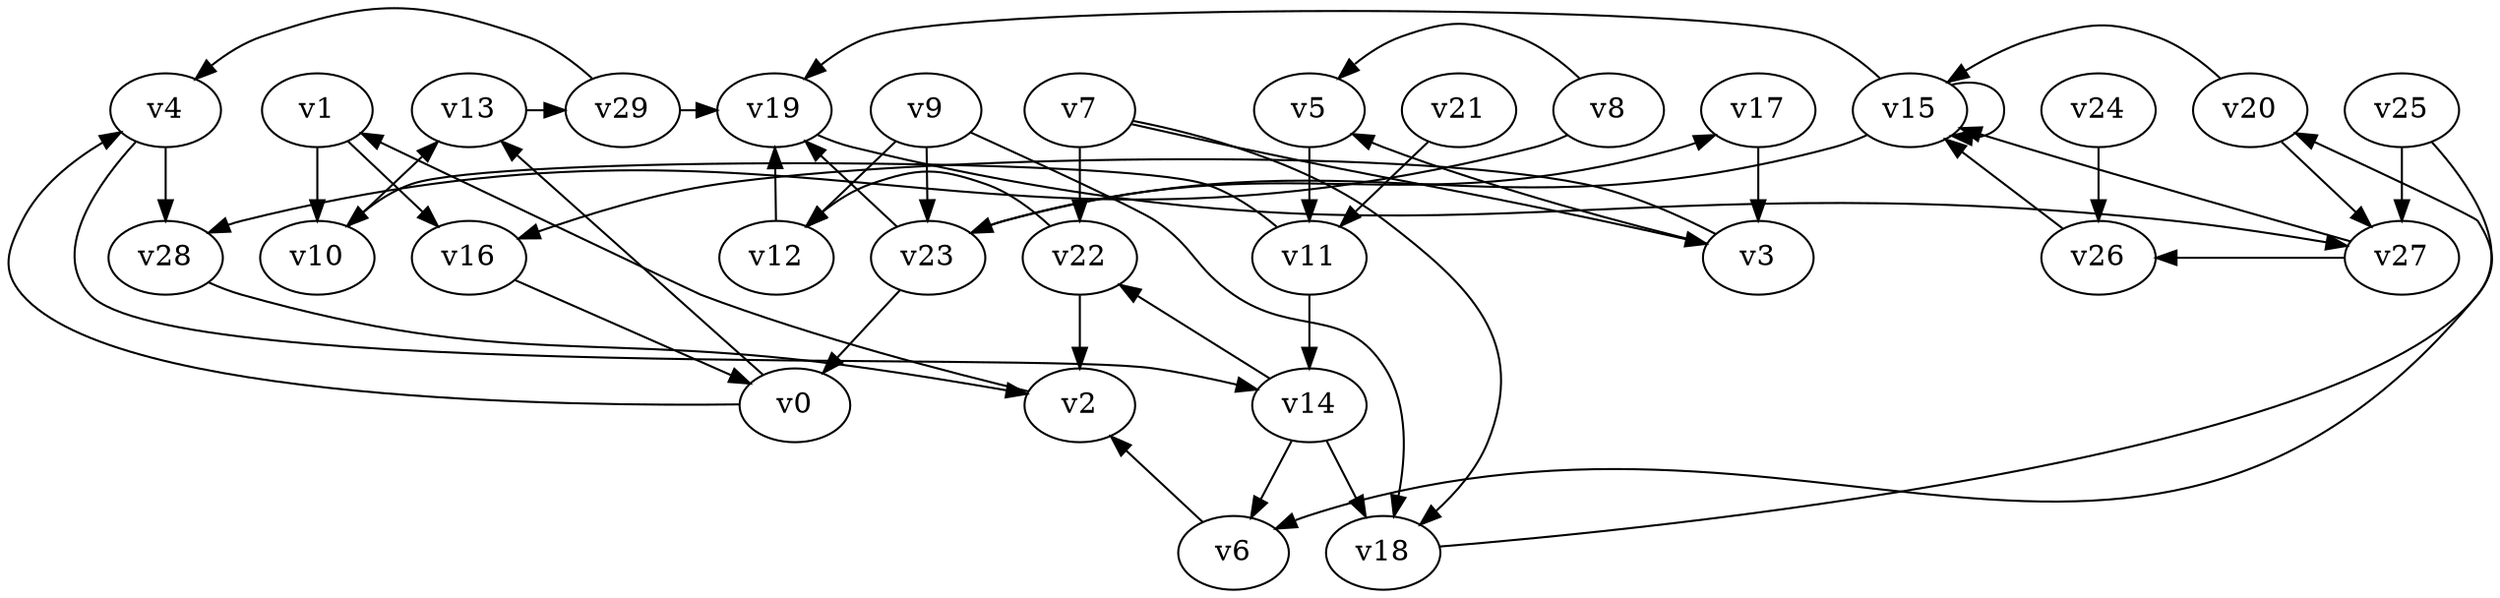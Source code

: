 // Benchmark game 45 - 30 vertices
digraph G {
    v0 [name="v0", player=1];
    v1 [name="v1", player=1];
    v2 [name="v2", player=1];
    v3 [name="v3", player=0];
    v4 [name="v4", player=1];
    v5 [name="v5", player=0];
    v6 [name="v6", player=1];
    v7 [name="v7", player=0];
    v8 [name="v8", player=1];
    v9 [name="v9", player=1, target=1];
    v10 [name="v10", player=1];
    v11 [name="v11", player=1];
    v12 [name="v12", player=1];
    v13 [name="v13", player=1];
    v14 [name="v14", player=0];
    v15 [name="v15", player=1, target=1];
    v16 [name="v16", player=1];
    v17 [name="v17", player=0];
    v18 [name="v18", player=1];
    v19 [name="v19", player=1];
    v20 [name="v20", player=0];
    v21 [name="v21", player=0];
    v22 [name="v22", player=1];
    v23 [name="v23", player=1];
    v24 [name="v24", player=0];
    v25 [name="v25", player=0, target=1];
    v26 [name="v26", player=1];
    v27 [name="v27", player=0];
    v28 [name="v28", player=1];
    v29 [name="v29", player=1, target=1];

    v0 -> v4 [constraint="time % 4 == 1"];
    v1 -> v16 [constraint="time == 18"];
    v2 -> v1 [constraint="time % 2 == 0"];
    v3 -> v16 [constraint="time == 3"];
    v4 -> v14 [constraint="time % 6 == 2"];
    v5 -> v11;
    v6 -> v2 [constraint="time >= 1"];
    v7 -> v3 [constraint="time >= 8"];
    v8 -> v5 [constraint="time >= 14"];
    v9 -> v12;
    v10 -> v13 [constraint="time <= 14"];
    v11 -> v10 [constraint="time % 5 == 3"];
    v12 -> v19 [constraint="time >= 6"];
    v13 -> v29 [constraint="time <= 10"];
    v14 -> v6;
    v15 -> v23 [constraint="(time % 4 == 0) || (time % 4 == 2)"];
    v16 -> v0;
    v17 -> v3;
    v18 -> v20 [constraint="time == 12"];
    v19 -> v27 [constraint="time % 6 == 5"];
    v20 -> v15 [constraint="time == 19"];
    v21 -> v11 [constraint="time % 5 == 2"];
    v22 -> v2;
    v23 -> v0;
    v24 -> v26;
    v25 -> v6 [constraint="time <= 11"];
    v26 -> v15 [constraint="time % 3 == 1"];
    v27 -> v26 [constraint="time % 6 == 1"];
    v28 -> v2 [constraint="time == 14"];
    v29 -> v4 [constraint="time == 0"];
    v3 -> v5 [constraint="time <= 19"];
    v15 -> v15;
    v14 -> v18;
    v9 -> v18 [constraint="time >= 7"];
    v1 -> v10;
    v20 -> v27 [constraint="time >= 7"];
    v27 -> v15 [constraint="time >= 10"];
    v23 -> v17 [constraint="(time % 3 == 1) || (time % 5 == 2)"];
    v23 -> v19 [constraint="time <= 20"];
    v7 -> v22;
    v0 -> v13 [constraint="time % 6 == 0"];
    v8 -> v28 [constraint="time % 5 == 0"];
    v15 -> v19 [constraint="time <= 16"];
    v14 -> v22 [constraint="time == 5"];
    v9 -> v23;
    v11 -> v14;
    v7 -> v18 [constraint="time <= 15"];
    v29 -> v19 [constraint="time <= 19"];
    v4 -> v28;
    v22 -> v12 [constraint="(time >= 6) && (time <= 22)"];
    v25 -> v27;
}
